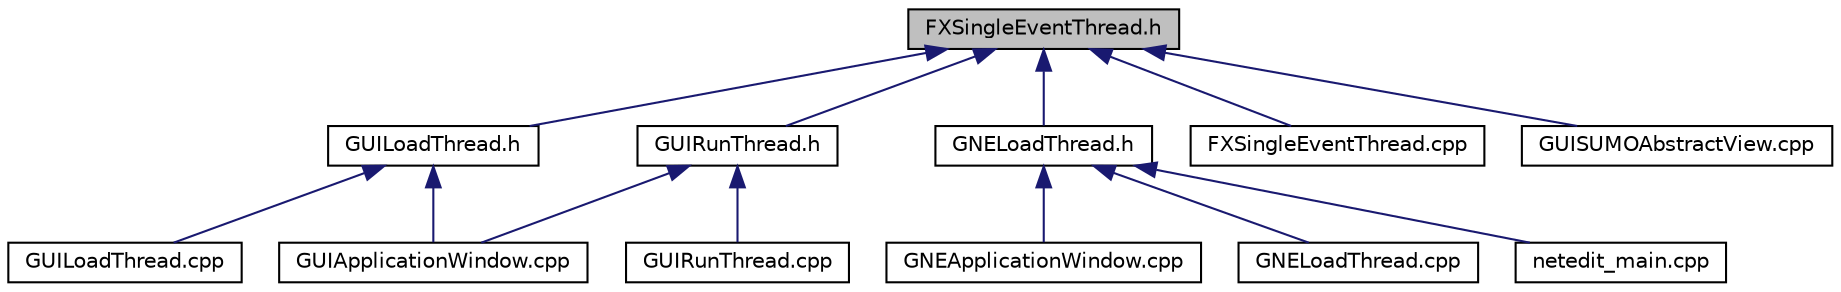 digraph "FXSingleEventThread.h"
{
  edge [fontname="Helvetica",fontsize="10",labelfontname="Helvetica",labelfontsize="10"];
  node [fontname="Helvetica",fontsize="10",shape=record];
  Node6 [label="FXSingleEventThread.h",height=0.2,width=0.4,color="black", fillcolor="grey75", style="filled", fontcolor="black"];
  Node6 -> Node7 [dir="back",color="midnightblue",fontsize="10",style="solid",fontname="Helvetica"];
  Node7 [label="GUILoadThread.h",height=0.2,width=0.4,color="black", fillcolor="white", style="filled",URL="$d5/d88/_g_u_i_load_thread_8h.html"];
  Node7 -> Node8 [dir="back",color="midnightblue",fontsize="10",style="solid",fontname="Helvetica"];
  Node8 [label="GUIApplicationWindow.cpp",height=0.2,width=0.4,color="black", fillcolor="white", style="filled",URL="$d6/de8/_g_u_i_application_window_8cpp.html"];
  Node7 -> Node9 [dir="back",color="midnightblue",fontsize="10",style="solid",fontname="Helvetica"];
  Node9 [label="GUILoadThread.cpp",height=0.2,width=0.4,color="black", fillcolor="white", style="filled",URL="$d6/dec/_g_u_i_load_thread_8cpp.html"];
  Node6 -> Node10 [dir="back",color="midnightblue",fontsize="10",style="solid",fontname="Helvetica"];
  Node10 [label="GUIRunThread.h",height=0.2,width=0.4,color="black", fillcolor="white", style="filled",URL="$d2/de4/_g_u_i_run_thread_8h.html"];
  Node10 -> Node8 [dir="back",color="midnightblue",fontsize="10",style="solid",fontname="Helvetica"];
  Node10 -> Node11 [dir="back",color="midnightblue",fontsize="10",style="solid",fontname="Helvetica"];
  Node11 [label="GUIRunThread.cpp",height=0.2,width=0.4,color="black", fillcolor="white", style="filled",URL="$dc/dd9/_g_u_i_run_thread_8cpp.html"];
  Node6 -> Node12 [dir="back",color="midnightblue",fontsize="10",style="solid",fontname="Helvetica"];
  Node12 [label="GNELoadThread.h",height=0.2,width=0.4,color="black", fillcolor="white", style="filled",URL="$d7/dfa/_g_n_e_load_thread_8h.html"];
  Node12 -> Node13 [dir="back",color="midnightblue",fontsize="10",style="solid",fontname="Helvetica"];
  Node13 [label="GNEApplicationWindow.cpp",height=0.2,width=0.4,color="black", fillcolor="white", style="filled",URL="$d5/d18/_g_n_e_application_window_8cpp.html"];
  Node12 -> Node14 [dir="back",color="midnightblue",fontsize="10",style="solid",fontname="Helvetica"];
  Node14 [label="GNELoadThread.cpp",height=0.2,width=0.4,color="black", fillcolor="white", style="filled",URL="$de/de1/_g_n_e_load_thread_8cpp.html"];
  Node12 -> Node15 [dir="back",color="midnightblue",fontsize="10",style="solid",fontname="Helvetica"];
  Node15 [label="netedit_main.cpp",height=0.2,width=0.4,color="black", fillcolor="white", style="filled",URL="$de/d93/netedit__main_8cpp.html"];
  Node6 -> Node16 [dir="back",color="midnightblue",fontsize="10",style="solid",fontname="Helvetica"];
  Node16 [label="FXSingleEventThread.cpp",height=0.2,width=0.4,color="black", fillcolor="white", style="filled",URL="$d5/d9d/_f_x_single_event_thread_8cpp.html"];
  Node6 -> Node17 [dir="back",color="midnightblue",fontsize="10",style="solid",fontname="Helvetica"];
  Node17 [label="GUISUMOAbstractView.cpp",height=0.2,width=0.4,color="black", fillcolor="white", style="filled",URL="$d9/d82/_g_u_i_s_u_m_o_abstract_view_8cpp.html"];
}
